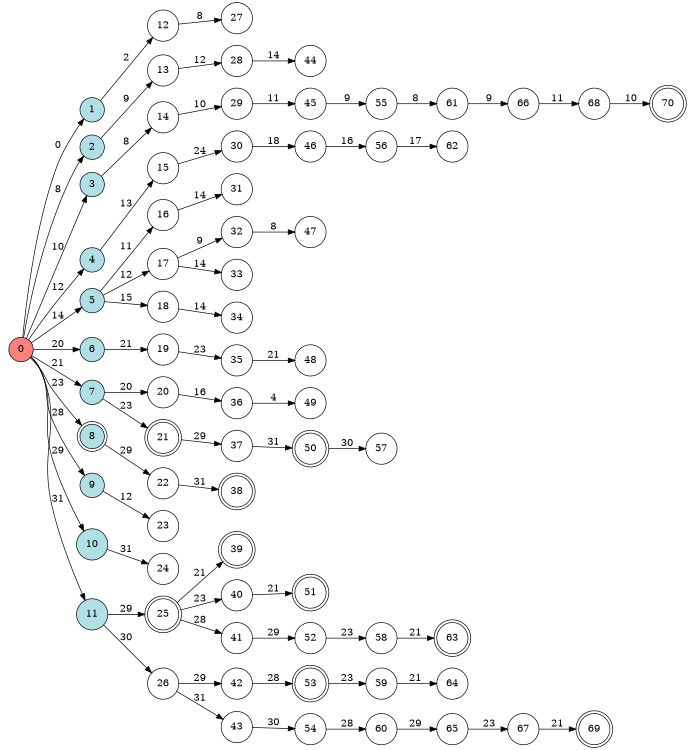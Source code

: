 digraph APTA {
__start0 [label="" shape="none"];

rankdir=LR;
size="8,5";

s0 [style="filled", color="black", fillcolor="#ff817b" shape="circle", label="0"];
s1 [style="filled", color="black", fillcolor="powderblue" shape="circle", label="1"];
s2 [style="filled", color="black", fillcolor="powderblue" shape="circle", label="2"];
s3 [style="filled", color="black", fillcolor="powderblue" shape="circle", label="3"];
s4 [style="filled", color="black", fillcolor="powderblue" shape="circle", label="4"];
s5 [style="filled", color="black", fillcolor="powderblue" shape="circle", label="5"];
s6 [style="filled", color="black", fillcolor="powderblue" shape="circle", label="6"];
s7 [style="filled", color="black", fillcolor="powderblue" shape="circle", label="7"];
s8 [style="rounded,filled", color="black", fillcolor="powderblue" shape="doublecircle", label="8"];
s9 [style="filled", color="black", fillcolor="powderblue" shape="circle", label="9"];
s10 [style="filled", color="black", fillcolor="powderblue" shape="circle", label="10"];
s11 [style="filled", color="black", fillcolor="powderblue" shape="circle", label="11"];
s12 [style="filled", color="black", fillcolor="white" shape="circle", label="12"];
s13 [style="filled", color="black", fillcolor="white" shape="circle", label="13"];
s14 [style="filled", color="black", fillcolor="white" shape="circle", label="14"];
s15 [style="filled", color="black", fillcolor="white" shape="circle", label="15"];
s16 [style="filled", color="black", fillcolor="white" shape="circle", label="16"];
s17 [style="filled", color="black", fillcolor="white" shape="circle", label="17"];
s18 [style="filled", color="black", fillcolor="white" shape="circle", label="18"];
s19 [style="filled", color="black", fillcolor="white" shape="circle", label="19"];
s20 [style="filled", color="black", fillcolor="white" shape="circle", label="20"];
s21 [style="rounded,filled", color="black", fillcolor="white" shape="doublecircle", label="21"];
s22 [style="filled", color="black", fillcolor="white" shape="circle", label="22"];
s23 [style="filled", color="black", fillcolor="white" shape="circle", label="23"];
s24 [style="filled", color="black", fillcolor="white" shape="circle", label="24"];
s25 [style="rounded,filled", color="black", fillcolor="white" shape="doublecircle", label="25"];
s26 [style="filled", color="black", fillcolor="white" shape="circle", label="26"];
s27 [style="filled", color="black", fillcolor="white" shape="circle", label="27"];
s28 [style="filled", color="black", fillcolor="white" shape="circle", label="28"];
s29 [style="filled", color="black", fillcolor="white" shape="circle", label="29"];
s30 [style="filled", color="black", fillcolor="white" shape="circle", label="30"];
s31 [style="filled", color="black", fillcolor="white" shape="circle", label="31"];
s32 [style="filled", color="black", fillcolor="white" shape="circle", label="32"];
s33 [style="filled", color="black", fillcolor="white" shape="circle", label="33"];
s34 [style="filled", color="black", fillcolor="white" shape="circle", label="34"];
s35 [style="filled", color="black", fillcolor="white" shape="circle", label="35"];
s36 [style="filled", color="black", fillcolor="white" shape="circle", label="36"];
s37 [style="filled", color="black", fillcolor="white" shape="circle", label="37"];
s38 [style="rounded,filled", color="black", fillcolor="white" shape="doublecircle", label="38"];
s39 [style="rounded,filled", color="black", fillcolor="white" shape="doublecircle", label="39"];
s40 [style="filled", color="black", fillcolor="white" shape="circle", label="40"];
s41 [style="filled", color="black", fillcolor="white" shape="circle", label="41"];
s42 [style="filled", color="black", fillcolor="white" shape="circle", label="42"];
s43 [style="filled", color="black", fillcolor="white" shape="circle", label="43"];
s44 [style="filled", color="black", fillcolor="white" shape="circle", label="44"];
s45 [style="filled", color="black", fillcolor="white" shape="circle", label="45"];
s46 [style="filled", color="black", fillcolor="white" shape="circle", label="46"];
s47 [style="filled", color="black", fillcolor="white" shape="circle", label="47"];
s48 [style="filled", color="black", fillcolor="white" shape="circle", label="48"];
s49 [style="filled", color="black", fillcolor="white" shape="circle", label="49"];
s50 [style="rounded,filled", color="black", fillcolor="white" shape="doublecircle", label="50"];
s51 [style="rounded,filled", color="black", fillcolor="white" shape="doublecircle", label="51"];
s52 [style="filled", color="black", fillcolor="white" shape="circle", label="52"];
s53 [style="rounded,filled", color="black", fillcolor="white" shape="doublecircle", label="53"];
s54 [style="filled", color="black", fillcolor="white" shape="circle", label="54"];
s55 [style="filled", color="black", fillcolor="white" shape="circle", label="55"];
s56 [style="filled", color="black", fillcolor="white" shape="circle", label="56"];
s57 [style="filled", color="black", fillcolor="white" shape="circle", label="57"];
s58 [style="filled", color="black", fillcolor="white" shape="circle", label="58"];
s59 [style="filled", color="black", fillcolor="white" shape="circle", label="59"];
s60 [style="filled", color="black", fillcolor="white" shape="circle", label="60"];
s61 [style="filled", color="black", fillcolor="white" shape="circle", label="61"];
s62 [style="filled", color="black", fillcolor="white" shape="circle", label="62"];
s63 [style="rounded,filled", color="black", fillcolor="white" shape="doublecircle", label="63"];
s64 [style="filled", color="black", fillcolor="white" shape="circle", label="64"];
s65 [style="filled", color="black", fillcolor="white" shape="circle", label="65"];
s66 [style="filled", color="black", fillcolor="white" shape="circle", label="66"];
s67 [style="filled", color="black", fillcolor="white" shape="circle", label="67"];
s68 [style="filled", color="black", fillcolor="white" shape="circle", label="68"];
s69 [style="rounded,filled", color="black", fillcolor="white" shape="doublecircle", label="69"];
s70 [style="rounded,filled", color="black", fillcolor="white" shape="doublecircle", label="70"];
s0 -> s1 [label="0"];
s0 -> s2 [label="8"];
s0 -> s3 [label="10"];
s0 -> s4 [label="12"];
s0 -> s5 [label="14"];
s0 -> s6 [label="20"];
s0 -> s7 [label="21"];
s0 -> s8 [label="23"];
s0 -> s9 [label="28"];
s0 -> s10 [label="29"];
s0 -> s11 [label="31"];
s1 -> s12 [label="2"];
s2 -> s13 [label="9"];
s3 -> s14 [label="8"];
s4 -> s15 [label="13"];
s5 -> s16 [label="11"];
s5 -> s17 [label="12"];
s5 -> s18 [label="15"];
s6 -> s19 [label="21"];
s7 -> s20 [label="20"];
s7 -> s21 [label="23"];
s8 -> s22 [label="29"];
s9 -> s23 [label="12"];
s10 -> s24 [label="31"];
s11 -> s25 [label="29"];
s11 -> s26 [label="30"];
s12 -> s27 [label="8"];
s13 -> s28 [label="12"];
s14 -> s29 [label="10"];
s15 -> s30 [label="24"];
s16 -> s31 [label="14"];
s17 -> s32 [label="9"];
s17 -> s33 [label="14"];
s18 -> s34 [label="14"];
s19 -> s35 [label="23"];
s20 -> s36 [label="16"];
s21 -> s37 [label="29"];
s22 -> s38 [label="31"];
s25 -> s39 [label="21"];
s25 -> s40 [label="23"];
s25 -> s41 [label="28"];
s26 -> s42 [label="29"];
s26 -> s43 [label="31"];
s28 -> s44 [label="14"];
s29 -> s45 [label="11"];
s30 -> s46 [label="18"];
s32 -> s47 [label="8"];
s35 -> s48 [label="21"];
s36 -> s49 [label="4"];
s37 -> s50 [label="31"];
s40 -> s51 [label="21"];
s41 -> s52 [label="29"];
s42 -> s53 [label="28"];
s43 -> s54 [label="30"];
s45 -> s55 [label="9"];
s46 -> s56 [label="16"];
s50 -> s57 [label="30"];
s52 -> s58 [label="23"];
s53 -> s59 [label="23"];
s54 -> s60 [label="28"];
s55 -> s61 [label="8"];
s56 -> s62 [label="17"];
s58 -> s63 [label="21"];
s59 -> s64 [label="21"];
s60 -> s65 [label="29"];
s61 -> s66 [label="9"];
s65 -> s67 [label="23"];
s66 -> s68 [label="11"];
s67 -> s69 [label="21"];
s68 -> s70 [label="10"];

}
